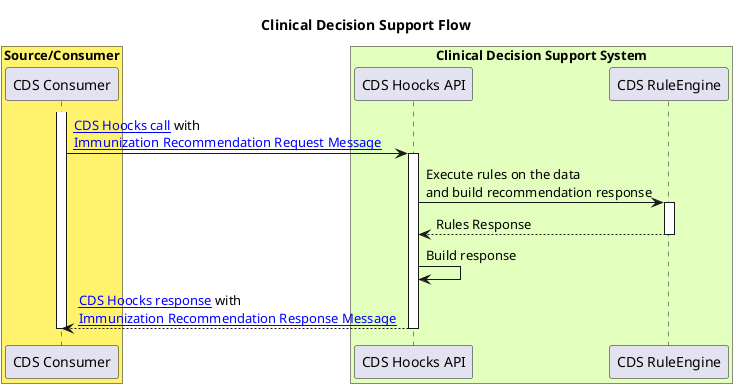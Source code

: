 @startuml
title Clinical Decision Support Flow

box "Source/Consumer" #fff36e
participant "CDS Consumer" as CDC 
end box

box "Clinical Decision Support System" #e2ffbd
participant "CDS Hoocks API" as CDSA
participant "CDS RuleEngine" as CDSR
end box

activate CDC
CDC -> CDSA: [[https://cds-hooks.hl7.org/ CDS Hoocks call]] with\n[[immunization-recommendation-request-message.html Immunization Recommendation Request Message]]
activate CDSA
CDSA -> CDSR: Execute rules on the data\nand build recommendation response
activate CDSR
CDSR --> CDSA: Rules Response
deactivate CDSR
CDSA -> CDSA: Build response
CDSA --> CDC: [[https://cds-hooks.hl7.org/ CDS Hoocks response]] with\n[[immunization-recommendation-response-message.html Immunization Recommendation Response Message]]
deactivate CDSA
deactivate CDC

@enduml